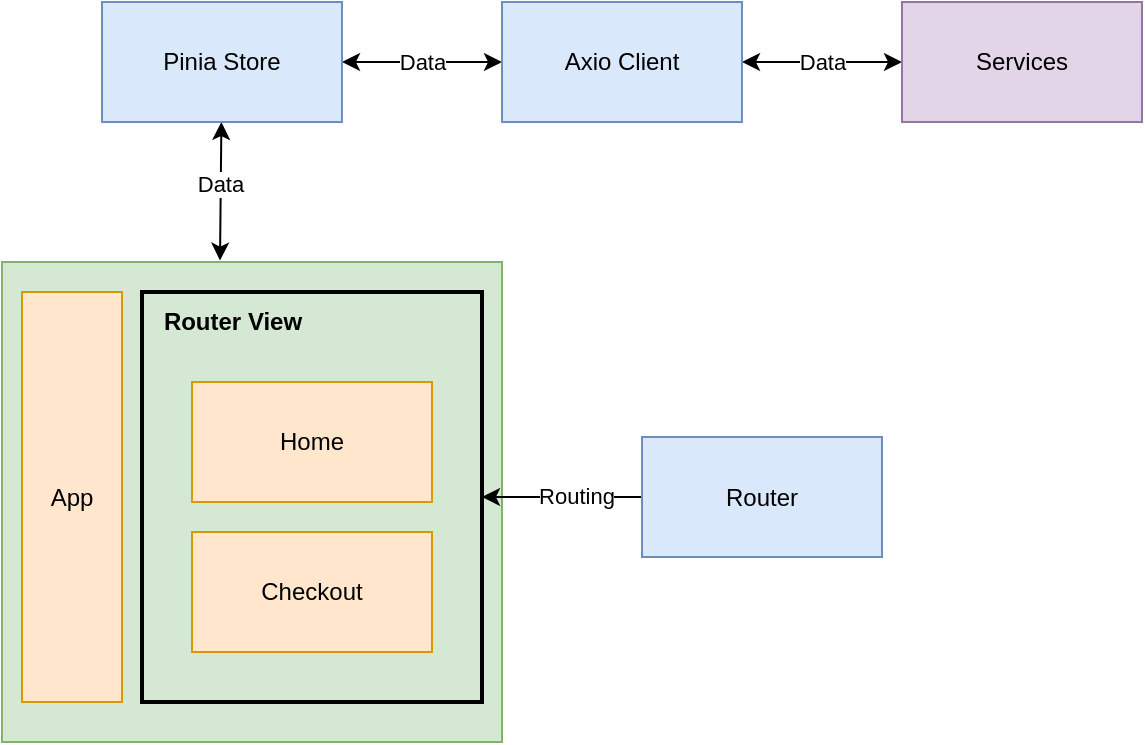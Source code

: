 <mxfile>
    <diagram id="zJF2hiUIKFSrNWxnYIy8" name="Page-1">
        <mxGraphModel dx="1329" dy="548" grid="1" gridSize="10" guides="1" tooltips="1" connect="1" arrows="1" fold="1" page="1" pageScale="1" pageWidth="827" pageHeight="1169" math="0" shadow="0">
            <root>
                <mxCell id="0"/>
                <mxCell id="1" parent="0"/>
                <mxCell id="20" style="edgeStyle=none;html=1;entryX=0.436;entryY=-0.003;entryDx=0;entryDy=0;entryPerimeter=0;startArrow=classic;startFill=1;" edge="1" parent="1" source="2" target="5">
                    <mxGeometry relative="1" as="geometry"/>
                </mxCell>
                <mxCell id="28" value="Data" style="edgeLabel;html=1;align=center;verticalAlign=middle;resizable=0;points=[];" vertex="1" connectable="0" parent="20">
                    <mxGeometry x="-0.117" y="-1" relative="1" as="geometry">
                        <mxPoint as="offset"/>
                    </mxGeometry>
                </mxCell>
                <mxCell id="22" style="edgeStyle=none;html=1;startArrow=classic;startFill=1;" edge="1" parent="1" source="2" target="3">
                    <mxGeometry relative="1" as="geometry"/>
                </mxCell>
                <mxCell id="26" value="Data" style="edgeLabel;html=1;align=center;verticalAlign=middle;resizable=0;points=[];" vertex="1" connectable="0" parent="22">
                    <mxGeometry x="0.154" relative="1" as="geometry">
                        <mxPoint x="-6" as="offset"/>
                    </mxGeometry>
                </mxCell>
                <mxCell id="2" value="Pinia Store" style="rounded=0;whiteSpace=wrap;html=1;fillColor=#dae8fc;strokeColor=#6c8ebf;" vertex="1" parent="1">
                    <mxGeometry x="120" y="100" width="120" height="60" as="geometry"/>
                </mxCell>
                <mxCell id="23" style="edgeStyle=none;html=1;startArrow=classic;startFill=1;" edge="1" parent="1" source="3" target="4">
                    <mxGeometry relative="1" as="geometry"/>
                </mxCell>
                <mxCell id="3" value="Axio Client" style="rounded=0;whiteSpace=wrap;html=1;fillColor=#dae8fc;strokeColor=#6c8ebf;" vertex="1" parent="1">
                    <mxGeometry x="320" y="100" width="120" height="60" as="geometry"/>
                </mxCell>
                <mxCell id="4" value="Services" style="rounded=0;whiteSpace=wrap;html=1;fillColor=#e1d5e7;strokeColor=#9673a6;" vertex="1" parent="1">
                    <mxGeometry x="520" y="100" width="120" height="60" as="geometry"/>
                </mxCell>
                <mxCell id="5" value="" style="rounded=0;whiteSpace=wrap;html=1;fillColor=#d5e8d4;strokeColor=#82b366;" vertex="1" parent="1">
                    <mxGeometry x="70" y="230" width="250" height="240" as="geometry"/>
                </mxCell>
                <mxCell id="7" value="App" style="rounded=0;whiteSpace=wrap;html=1;fillColor=#ffe6cc;strokeColor=#d79b00;" vertex="1" parent="1">
                    <mxGeometry x="80" y="245" width="50" height="205" as="geometry"/>
                </mxCell>
                <mxCell id="8" value="" style="rounded=0;whiteSpace=wrap;html=1;fillColor=none;strokeWidth=2;" vertex="1" parent="1">
                    <mxGeometry x="140" y="245" width="170" height="205" as="geometry"/>
                </mxCell>
                <mxCell id="9" value="&lt;b&gt;Router View&lt;/b&gt;" style="text;html=1;align=center;verticalAlign=middle;resizable=0;points=[];autosize=1;strokeColor=none;fillColor=none;" vertex="1" parent="1">
                    <mxGeometry x="140" y="245" width="90" height="30" as="geometry"/>
                </mxCell>
                <mxCell id="10" value="Home" style="rounded=0;whiteSpace=wrap;html=1;strokeWidth=1;fillColor=#ffe6cc;strokeColor=#d79b00;" vertex="1" parent="1">
                    <mxGeometry x="165" y="290" width="120" height="60" as="geometry"/>
                </mxCell>
                <mxCell id="11" value="Checkout" style="rounded=0;whiteSpace=wrap;html=1;strokeWidth=1;fillColor=#ffe6cc;strokeColor=#d79b00;" vertex="1" parent="1">
                    <mxGeometry x="165" y="365" width="120" height="60" as="geometry"/>
                </mxCell>
                <mxCell id="21" style="edgeStyle=none;html=1;" edge="1" parent="1" source="14" target="8">
                    <mxGeometry relative="1" as="geometry"/>
                </mxCell>
                <mxCell id="24" value="Routing" style="edgeLabel;html=1;align=center;verticalAlign=middle;resizable=0;points=[];" vertex="1" connectable="0" parent="21">
                    <mxGeometry x="-0.175" y="-1" relative="1" as="geometry">
                        <mxPoint as="offset"/>
                    </mxGeometry>
                </mxCell>
                <mxCell id="14" value="Router" style="rounded=0;whiteSpace=wrap;html=1;fillColor=#dae8fc;strokeColor=#6c8ebf;" vertex="1" parent="1">
                    <mxGeometry x="390" y="317.5" width="120" height="60" as="geometry"/>
                </mxCell>
                <mxCell id="27" value="Data" style="edgeLabel;html=1;align=center;verticalAlign=middle;resizable=0;points=[];" vertex="1" connectable="0" parent="1">
                    <mxGeometry x="480.001" y="130" as="geometry"/>
                </mxCell>
            </root>
        </mxGraphModel>
    </diagram>
</mxfile>